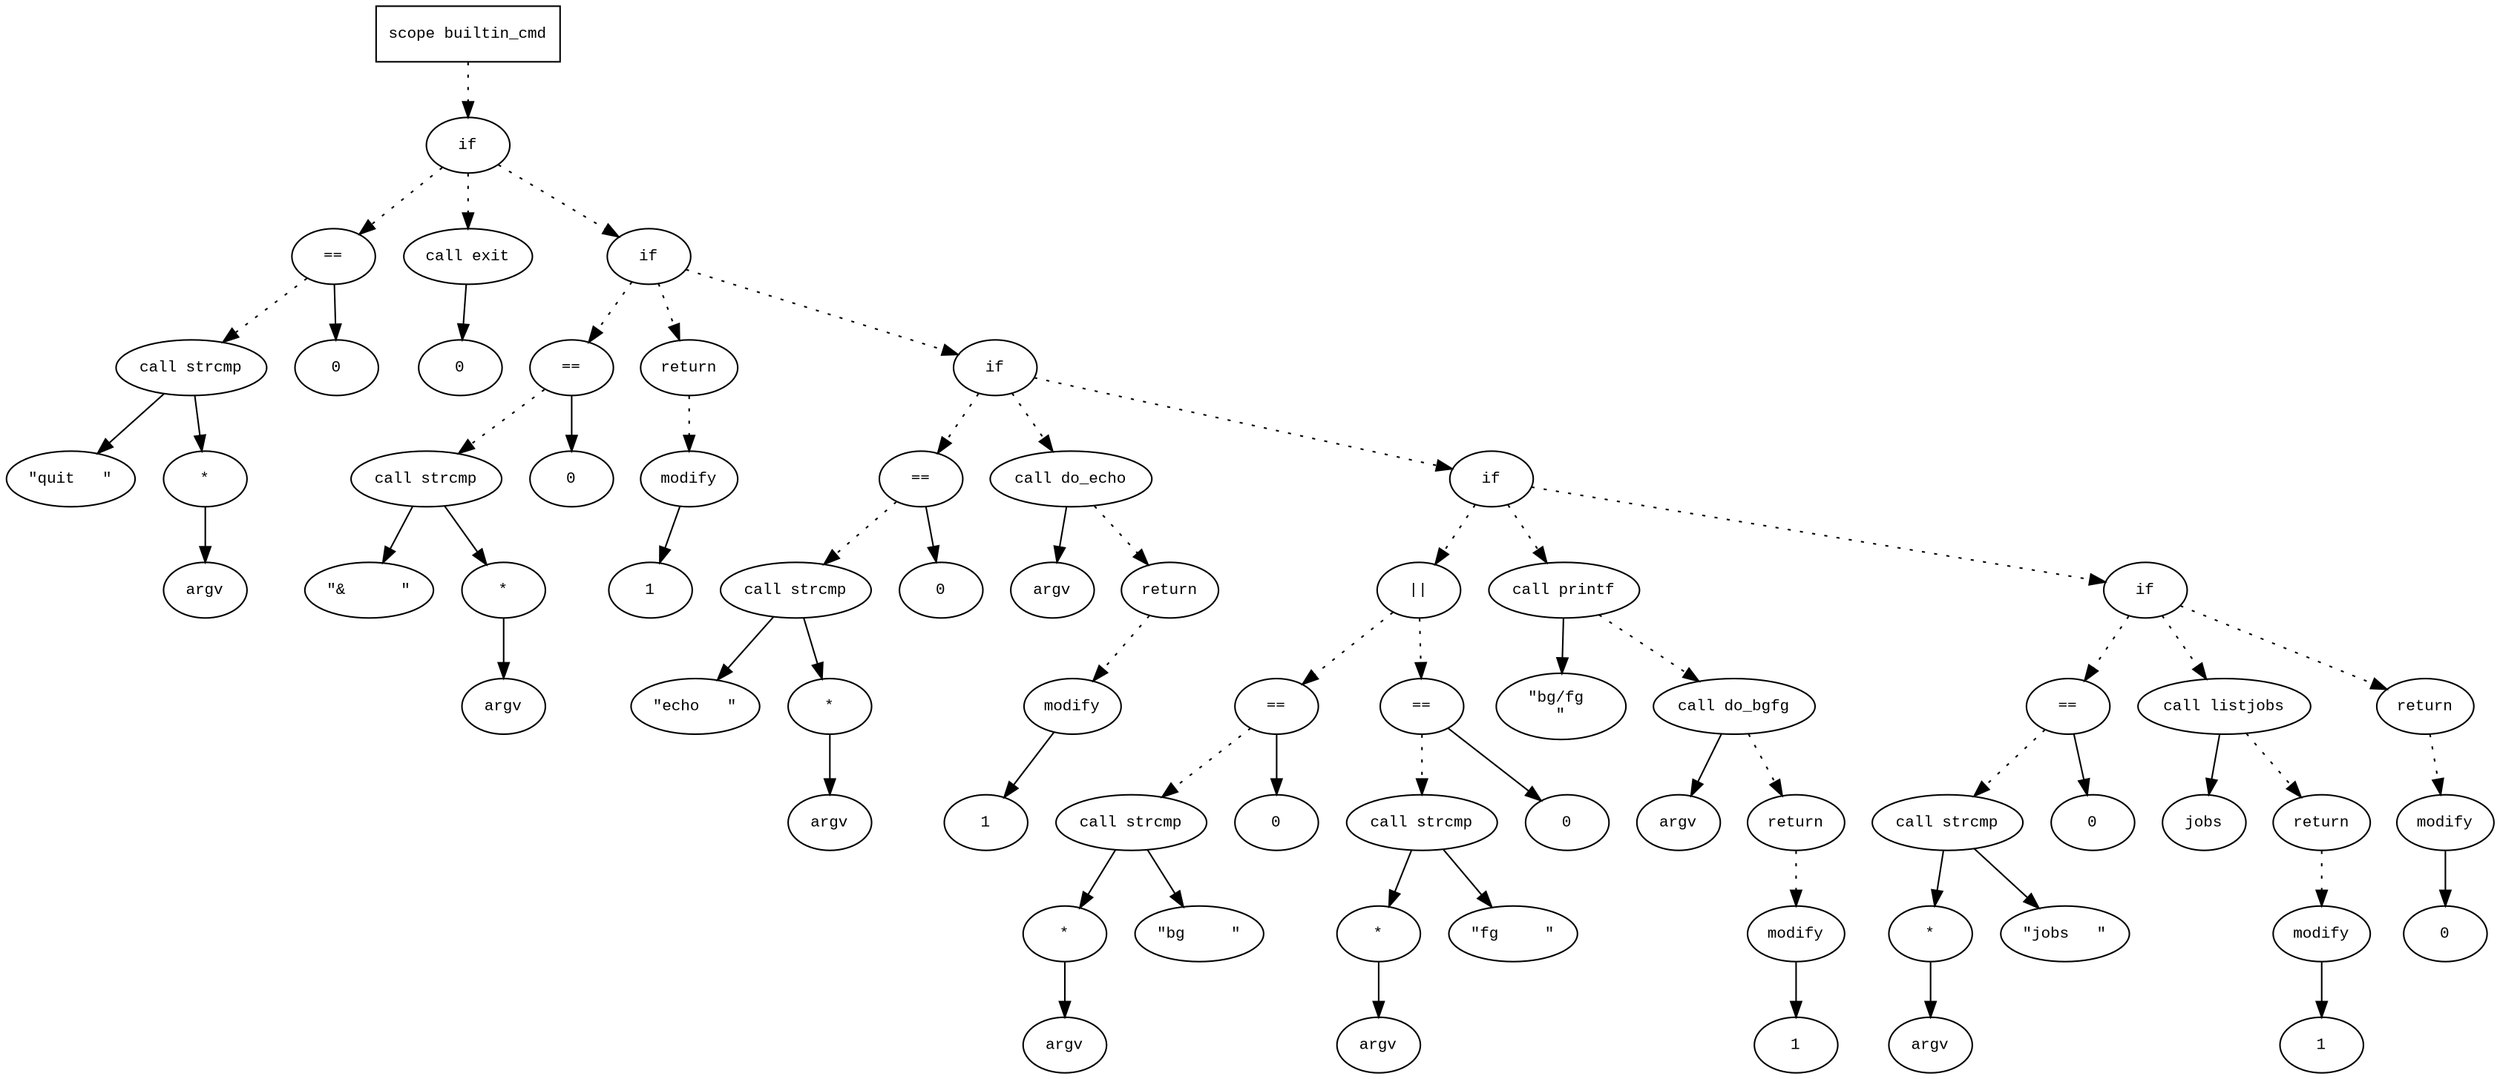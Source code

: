 digraph AST {
  graph [fontname="Times New Roman",fontsize=10];
  node  [fontname="Courier New",fontsize=10];
  edge  [fontname="Times New Roman",fontsize=10];

  node1 [label="scope builtin_cmd",shape=box];
  node2 [label="if",shape=ellipse];
  node1 -> node2 [style=dotted];
  node3 [label="==",shape=ellipse];
  node4 [label="call strcmp",shape=ellipse];
  node5 [label="\"quit   \"",shape=ellipse];
  node4 -> node5;
  node6 [label="*",shape=ellipse];
  node7 [label="argv",shape=ellipse];
  node6 -> node7;
  node4 -> node6;
  node3 -> node4 [style=dotted];
  node8 [label="0",shape=ellipse];
  node3 -> node8;
  node2 -> node3 [style=dotted];
  node9 [label="call exit",shape=ellipse];
  node10 [label="0",shape=ellipse];
  node9 -> node10;
  node2 -> node9 [style=dotted];
  node11 [label="if",shape=ellipse];
  node2 -> node11 [style=dotted];
  node12 [label="==",shape=ellipse];
  node13 [label="call strcmp",shape=ellipse];
  node14 [label="\"&      \"",shape=ellipse];
  node13 -> node14;
  node15 [label="*",shape=ellipse];
  node16 [label="argv",shape=ellipse];
  node15 -> node16;
  node13 -> node15;
  node12 -> node13 [style=dotted];
  node17 [label="0",shape=ellipse];
  node12 -> node17;
  node11 -> node12 [style=dotted];
  node18 [label="return",shape=ellipse];
  node19 [label="modify",shape=ellipse];
  node20 [label="1",shape=ellipse];
  node19 -> node20;
  node18 -> node19 [style=dotted];
  node11 -> node18 [style=dotted];
  node21 [label="if",shape=ellipse];
  node11 -> node21 [style=dotted];
  node22 [label="==",shape=ellipse];
  node23 [label="call strcmp",shape=ellipse];
  node24 [label="\"echo   \"",shape=ellipse];
  node23 -> node24;
  node25 [label="*",shape=ellipse];
  node26 [label="argv",shape=ellipse];
  node25 -> node26;
  node23 -> node25;
  node22 -> node23 [style=dotted];
  node27 [label="0",shape=ellipse];
  node22 -> node27;
  node21 -> node22 [style=dotted];
  node28 [label="call do_echo",shape=ellipse];
  node29 [label="argv",shape=ellipse];
  node28 -> node29;
  node21 -> node28 [style=dotted];
  node30 [label="return",shape=ellipse];
  node31 [label="modify",shape=ellipse];
  node32 [label="1",shape=ellipse];
  node31 -> node32;
  node30 -> node31 [style=dotted];
  node28 -> node30 [style=dotted];
  node33 [label="if",shape=ellipse];
  node21 -> node33 [style=dotted];
  node34 [label="||",shape=ellipse];
  node35 [label="==",shape=ellipse];
  node36 [label="call strcmp",shape=ellipse];
  node37 [label="*",shape=ellipse];
  node38 [label="argv",shape=ellipse];
  node37 -> node38;
  node36 -> node37;
  node39 [label="\"bg     \"",shape=ellipse];
  node36 -> node39;
  node35 -> node36 [style=dotted];
  node40 [label="0",shape=ellipse];
  node35 -> node40;
  node34 -> node35 [style=dotted];
  node41 [label="==",shape=ellipse];
  node42 [label="call strcmp",shape=ellipse];
  node43 [label="*",shape=ellipse];
  node44 [label="argv",shape=ellipse];
  node43 -> node44;
  node42 -> node43;
  node45 [label="\"fg     \"",shape=ellipse];
  node42 -> node45;
  node41 -> node42 [style=dotted];
  node46 [label="0",shape=ellipse];
  node41 -> node46;
  node34 -> node41 [style=dotted];
  node33 -> node34 [style=dotted];
  node47 [label="call printf",shape=ellipse];
  node48 [label="\"bg/fg 
\"",shape=ellipse];
  node47 -> node48;
  node33 -> node47 [style=dotted];
  node49 [label="call do_bgfg",shape=ellipse];
  node50 [label="argv",shape=ellipse];
  node49 -> node50;
  node47 -> node49 [style=dotted];
  node51 [label="return",shape=ellipse];
  node52 [label="modify",shape=ellipse];
  node53 [label="1",shape=ellipse];
  node52 -> node53;
  node51 -> node52 [style=dotted];
  node49 -> node51 [style=dotted];
  node54 [label="if",shape=ellipse];
  node33 -> node54 [style=dotted];
  node55 [label="==",shape=ellipse];
  node56 [label="call strcmp",shape=ellipse];
  node57 [label="*",shape=ellipse];
  node58 [label="argv",shape=ellipse];
  node57 -> node58;
  node56 -> node57;
  node59 [label="\"jobs   \"",shape=ellipse];
  node56 -> node59;
  node55 -> node56 [style=dotted];
  node60 [label="0",shape=ellipse];
  node55 -> node60;
  node54 -> node55 [style=dotted];
  node61 [label="call listjobs",shape=ellipse];
  node62 [label="jobs",shape=ellipse];
  node61 -> node62;
  node54 -> node61 [style=dotted];
  node63 [label="return",shape=ellipse];
  node64 [label="modify",shape=ellipse];
  node65 [label="1",shape=ellipse];
  node64 -> node65;
  node63 -> node64 [style=dotted];
  node61 -> node63 [style=dotted];
  node66 [label="return",shape=ellipse];
  node67 [label="modify",shape=ellipse];
  node68 [label="0",shape=ellipse];
  node67 -> node68;
  node66 -> node67 [style=dotted];
  node54 -> node66 [style=dotted];
} 
